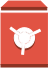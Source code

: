 <?xml version="1.0" encoding="UTF-8"?>
<dia:diagram xmlns:dia="http://www.lysator.liu.se/~alla/dia/">
  <dia:layer name="Fondo" visible="true" active="true">
    <dia:group>
      <dia:group>
        <dia:object type="Standard - Box" version="0" id="O0">
          <dia:attribute name="obj_pos">
            <dia:point val="1.33,1.457"/>
          </dia:attribute>
          <dia:attribute name="obj_bb">
            <dia:rectangle val="1.33,1.457;3.67,4.026"/>
          </dia:attribute>
          <dia:attribute name="elem_corner">
            <dia:point val="1.33,1.457"/>
          </dia:attribute>
          <dia:attribute name="elem_width">
            <dia:real val="2.34"/>
          </dia:attribute>
          <dia:attribute name="elem_height">
            <dia:real val="2.569"/>
          </dia:attribute>
          <dia:attribute name="border_width">
            <dia:real val="0"/>
          </dia:attribute>
          <dia:attribute name="border_color">
            <dia:color val="#e15343"/>
          </dia:attribute>
          <dia:attribute name="inner_color">
            <dia:color val="#e15343"/>
          </dia:attribute>
          <dia:attribute name="show_background">
            <dia:boolean val="true"/>
          </dia:attribute>
        </dia:object>
        <dia:object type="Standard - Polygon" version="0" id="O1">
          <dia:attribute name="obj_pos">
            <dia:point val="3.298,0.85"/>
          </dia:attribute>
          <dia:attribute name="obj_bb">
            <dia:rectangle val="1.361,0.85;3.616,1.171"/>
          </dia:attribute>
          <dia:attribute name="poly_points">
            <dia:point val="3.298,0.85"/>
            <dia:point val="1.704,0.85"/>
            <dia:point val="1.361,1.171"/>
            <dia:point val="1.385,1.171"/>
            <dia:point val="3.616,1.171"/>
          </dia:attribute>
          <dia:attribute name="line_color">
            <dia:color val="#e15343"/>
          </dia:attribute>
          <dia:attribute name="line_width">
            <dia:real val="0"/>
          </dia:attribute>
          <dia:attribute name="inner_color">
            <dia:color val="#e15343"/>
          </dia:attribute>
          <dia:attribute name="show_background">
            <dia:boolean val="true"/>
          </dia:attribute>
        </dia:object>
        <dia:group>
          <dia:object type="Standard - Box" version="0" id="O2">
            <dia:attribute name="obj_pos">
              <dia:point val="1.33,4.026"/>
            </dia:attribute>
            <dia:attribute name="obj_bb">
              <dia:rectangle val="1.33,4.026;3.67,4.15"/>
            </dia:attribute>
            <dia:attribute name="elem_corner">
              <dia:point val="1.33,4.026"/>
            </dia:attribute>
            <dia:attribute name="elem_width">
              <dia:real val="2.34"/>
            </dia:attribute>
            <dia:attribute name="elem_height">
              <dia:real val="0.125"/>
            </dia:attribute>
            <dia:attribute name="border_width">
              <dia:real val="0"/>
            </dia:attribute>
            <dia:attribute name="border_color">
              <dia:color val="#8c3323"/>
            </dia:attribute>
            <dia:attribute name="inner_color">
              <dia:color val="#8c3323"/>
            </dia:attribute>
            <dia:attribute name="show_background">
              <dia:boolean val="true"/>
            </dia:attribute>
          </dia:object>
        </dia:group>
        <dia:group>
          <dia:object type="Standard - Box" version="0" id="O3">
            <dia:attribute name="obj_pos">
              <dia:point val="1.361,1.171"/>
            </dia:attribute>
            <dia:attribute name="obj_bb">
              <dia:rectangle val="1.361,1.171;3.616,1.295"/>
            </dia:attribute>
            <dia:attribute name="elem_corner">
              <dia:point val="1.361,1.171"/>
            </dia:attribute>
            <dia:attribute name="elem_width">
              <dia:real val="2.256"/>
            </dia:attribute>
            <dia:attribute name="elem_height">
              <dia:real val="0.125"/>
            </dia:attribute>
            <dia:attribute name="border_width">
              <dia:real val="0"/>
            </dia:attribute>
            <dia:attribute name="border_color">
              <dia:color val="#8c3323"/>
            </dia:attribute>
            <dia:attribute name="inner_color">
              <dia:color val="#8c3323"/>
            </dia:attribute>
            <dia:attribute name="show_background">
              <dia:boolean val="true"/>
            </dia:attribute>
          </dia:object>
        </dia:group>
      </dia:group>
      <dia:group>
        <dia:object type="Standard - Beziergon" version="0" id="O4">
          <dia:attribute name="obj_pos">
            <dia:point val="2.31,2.537"/>
          </dia:attribute>
          <dia:attribute name="obj_bb">
            <dia:rectangle val="2.151,2.284;2.907,2.572"/>
          </dia:attribute>
          <dia:attribute name="bez_points">
            <dia:point val="2.31,2.537"/>
            <dia:point val="2.365,2.497"/>
            <dia:point val="2.431,2.475"/>
            <dia:point val="2.5,2.475"/>
            <dia:point val="2.588,2.475"/>
            <dia:point val="2.67,2.51"/>
            <dia:point val="2.73,2.572"/>
            <dia:point val="2.907,2.488"/>
            <dia:point val="2.73,2.572"/>
            <dia:point val="2.907,2.488"/>
            <dia:point val="2.907,2.388"/>
            <dia:point val="2.907,2.488"/>
            <dia:point val="2.907,2.388"/>
            <dia:point val="2.907,2.388"/>
            <dia:point val="2.639,2.284"/>
            <dia:point val="2.5,2.284"/>
            <dia:point val="2.387,2.284"/>
            <dia:point val="2.151,2.323"/>
            <dia:point val="2.151,2.323"/>
            <dia:point val="2.151,2.423"/>
            <dia:point val="2.151,2.323"/>
            <dia:point val="2.151,2.423"/>
            <dia:point val="2.31,2.537"/>
            <dia:point val="2.151,2.423"/>
          </dia:attribute>
          <dia:attribute name="corner_types">
            <dia:enum val="-1525258600"/>
            <dia:enum val="0"/>
            <dia:enum val="0"/>
            <dia:enum val="0"/>
            <dia:enum val="0"/>
            <dia:enum val="0"/>
            <dia:enum val="0"/>
            <dia:enum val="0"/>
            <dia:enum val="0"/>
          </dia:attribute>
          <dia:attribute name="line_color">
            <dia:color val="#8c3323"/>
          </dia:attribute>
          <dia:attribute name="line_width">
            <dia:real val="0"/>
          </dia:attribute>
          <dia:attribute name="inner_color">
            <dia:color val="#8c3323"/>
          </dia:attribute>
          <dia:attribute name="show_background">
            <dia:boolean val="true"/>
          </dia:attribute>
        </dia:object>
        <dia:object type="Standard - Beziergon" version="0" id="O5">
          <dia:attribute name="obj_pos">
            <dia:point val="2.818,2.752"/>
          </dia:attribute>
          <dia:attribute name="obj_bb">
            <dia:rectangle val="2.544,2.569;3.018,3.298"/>
          </dia:attribute>
          <dia:attribute name="bez_points">
            <dia:point val="2.818,2.752"/>
            <dia:point val="2.82,2.767"/>
            <dia:point val="2.821,2.781"/>
            <dia:point val="2.821,2.795"/>
            <dia:point val="2.821,2.951"/>
            <dia:point val="2.693,3.17"/>
            <dia:point val="2.544,3.198"/>
            <dia:point val="2.544,3.298"/>
            <dia:point val="2.544,3.198"/>
            <dia:point val="2.544,3.298"/>
            <dia:point val="2.804,3.276"/>
            <dia:point val="3.018,3.046"/>
            <dia:point val="3.018,2.78"/>
            <dia:point val="3.018,2.737"/>
            <dia:point val="3.003,2.608"/>
            <dia:point val="2.993,2.569"/>
            <dia:point val="2.818,2.752"/>
            <dia:point val="2.993,2.569"/>
          </dia:attribute>
          <dia:attribute name="corner_types">
            <dia:enum val="-1525258600"/>
            <dia:enum val="0"/>
            <dia:enum val="0"/>
            <dia:enum val="0"/>
            <dia:enum val="0"/>
            <dia:enum val="0"/>
            <dia:enum val="0"/>
          </dia:attribute>
          <dia:attribute name="line_color">
            <dia:color val="#8c3323"/>
          </dia:attribute>
          <dia:attribute name="line_width">
            <dia:real val="0"/>
          </dia:attribute>
          <dia:attribute name="inner_color">
            <dia:color val="#8c3323"/>
          </dia:attribute>
          <dia:attribute name="show_background">
            <dia:boolean val="true"/>
          </dia:attribute>
        </dia:object>
        <dia:object type="Standard - Beziergon" version="0" id="O6">
          <dia:attribute name="obj_pos">
            <dia:point val="2.362,3.085"/>
          </dia:attribute>
          <dia:attribute name="obj_bb">
            <dia:rectangle val="1.987,2.486;2.362,3.276"/>
          </dia:attribute>
          <dia:attribute name="bez_points">
            <dia:point val="2.362,3.085"/>
            <dia:point val="2.362,2.985"/>
            <dia:point val="2.362,3.085"/>
            <dia:point val="2.362,2.985"/>
            <dia:point val="2.362,2.985"/>
            <dia:point val="2.321,3.0"/>
            <dia:point val="2.296,2.984"/>
            <dia:point val="2.242,2.948"/>
            <dia:point val="2.179,2.856"/>
            <dia:point val="2.179,2.795"/>
            <dia:point val="2.179,2.763"/>
            <dia:point val="2.184,2.731"/>
            <dia:point val="2.194,2.7"/>
            <dia:point val="2.194,2.6"/>
            <dia:point val="2.194,2.7"/>
            <dia:point val="2.194,2.6"/>
            <dia:point val="2.035,2.486"/>
            <dia:point val="2.194,2.6"/>
            <dia:point val="2.035,2.486"/>
            <dia:point val="1.984,2.631"/>
            <dia:point val="1.988,2.707"/>
            <dia:point val="1.988,2.78"/>
            <dia:point val="1.988,3.007"/>
            <dia:point val="2.14,3.211"/>
            <dia:point val="2.345,3.276"/>
            <dia:point val="2.362,3.085"/>
            <dia:point val="2.345,3.276"/>
          </dia:attribute>
          <dia:attribute name="corner_types">
            <dia:enum val="-1525258600"/>
            <dia:enum val="0"/>
            <dia:enum val="0"/>
            <dia:enum val="0"/>
            <dia:enum val="0"/>
            <dia:enum val="0"/>
            <dia:enum val="0"/>
            <dia:enum val="0"/>
            <dia:enum val="0"/>
            <dia:enum val="0"/>
          </dia:attribute>
          <dia:attribute name="line_color">
            <dia:color val="#8c3323"/>
          </dia:attribute>
          <dia:attribute name="line_width">
            <dia:real val="0"/>
          </dia:attribute>
          <dia:attribute name="inner_color">
            <dia:color val="#8c3323"/>
          </dia:attribute>
          <dia:attribute name="show_background">
            <dia:boolean val="true"/>
          </dia:attribute>
        </dia:object>
      </dia:group>
      <dia:object type="Standard - Beziergon" version="0" id="O7">
        <dia:attribute name="obj_pos">
          <dia:point val="3.305,2.358"/>
        </dia:attribute>
        <dia:attribute name="obj_bb">
          <dia:rectangle val="1.781,2.159;3.305,3.518"/>
        </dia:attribute>
        <dia:attribute name="bez_points">
          <dia:point val="3.305,2.358"/>
          <dia:point val="3.262,2.267"/>
          <dia:point val="3.305,2.358"/>
          <dia:point val="3.262,2.267"/>
          <dia:point val="2.713,2.53"/>
          <dia:point val="3.262,2.267"/>
          <dia:point val="2.713,2.53"/>
          <dia:point val="2.664,2.464"/>
          <dia:point val="2.585,2.421"/>
          <dia:point val="2.496,2.421"/>
          <dia:point val="2.423,2.421"/>
          <dia:point val="2.357,2.45"/>
          <dia:point val="2.308,2.497"/>
          <dia:point val="1.839,2.159"/>
          <dia:point val="2.308,2.497"/>
          <dia:point val="1.839,2.159"/>
          <dia:point val="1.781,2.24"/>
          <dia:point val="1.839,2.159"/>
          <dia:point val="1.781,2.24"/>
          <dia:point val="2.25,2.579"/>
          <dia:point val="1.781,2.24"/>
          <dia:point val="2.25,2.579"/>
          <dia:point val="2.234,2.613"/>
          <dia:point val="2.225,2.651"/>
          <dia:point val="2.225,2.692"/>
          <dia:point val="2.225,2.812"/>
          <dia:point val="2.303,2.913"/>
          <dia:point val="2.411,2.949"/>
          <dia:point val="2.361,3.509"/>
          <dia:point val="2.411,2.949"/>
          <dia:point val="2.361,3.509"/>
          <dia:point val="2.461,3.518"/>
          <dia:point val="2.361,3.509"/>
          <dia:point val="2.461,3.518"/>
          <dia:point val="2.511,2.962"/>
          <dia:point val="2.461,3.518"/>
          <dia:point val="2.511,2.962"/>
          <dia:point val="2.653,2.954"/>
          <dia:point val="2.767,2.836"/>
          <dia:point val="2.767,2.692"/>
          <dia:point val="2.767,2.667"/>
          <dia:point val="2.763,2.643"/>
          <dia:point val="2.757,2.62"/>
          <dia:point val="3.305,2.358"/>
          <dia:point val="2.757,2.62"/>
        </dia:attribute>
        <dia:attribute name="corner_types">
          <dia:enum val="-1525258568"/>
          <dia:enum val="0"/>
          <dia:enum val="0"/>
          <dia:enum val="0"/>
          <dia:enum val="0"/>
          <dia:enum val="0"/>
          <dia:enum val="0"/>
          <dia:enum val="0"/>
          <dia:enum val="0"/>
          <dia:enum val="0"/>
          <dia:enum val="0"/>
          <dia:enum val="0"/>
          <dia:enum val="0"/>
          <dia:enum val="0"/>
          <dia:enum val="0"/>
          <dia:enum val="0"/>
        </dia:attribute>
        <dia:attribute name="line_color">
          <dia:color val="#ffffff"/>
        </dia:attribute>
        <dia:attribute name="line_width">
          <dia:real val="0"/>
        </dia:attribute>
        <dia:attribute name="show_background">
          <dia:boolean val="true"/>
        </dia:attribute>
      </dia:object>
      <dia:group>
        <dia:object type="Standard - Beziergon" version="0" id="O8">
          <dia:attribute name="obj_pos">
            <dia:point val="2.31,2.437"/>
          </dia:attribute>
          <dia:attribute name="obj_bb">
            <dia:rectangle val="2.151,2.184;2.907,2.473"/>
          </dia:attribute>
          <dia:attribute name="bez_points">
            <dia:point val="2.31,2.437"/>
            <dia:point val="2.365,2.397"/>
            <dia:point val="2.431,2.375"/>
            <dia:point val="2.5,2.375"/>
            <dia:point val="2.588,2.375"/>
            <dia:point val="2.67,2.41"/>
            <dia:point val="2.73,2.473"/>
            <dia:point val="2.907,2.388"/>
            <dia:point val="2.73,2.473"/>
            <dia:point val="2.907,2.388"/>
            <dia:point val="2.814,2.264"/>
            <dia:point val="2.667,2.184"/>
            <dia:point val="2.5,2.184"/>
            <dia:point val="2.365,2.184"/>
            <dia:point val="2.242,2.237"/>
            <dia:point val="2.151,2.323"/>
            <dia:point val="2.31,2.437"/>
            <dia:point val="2.151,2.323"/>
          </dia:attribute>
          <dia:attribute name="corner_types">
            <dia:enum val="-1525258632"/>
            <dia:enum val="0"/>
            <dia:enum val="0"/>
            <dia:enum val="0"/>
            <dia:enum val="0"/>
            <dia:enum val="0"/>
            <dia:enum val="0"/>
          </dia:attribute>
          <dia:attribute name="line_color">
            <dia:color val="#ffffff"/>
          </dia:attribute>
          <dia:attribute name="line_width">
            <dia:real val="0"/>
          </dia:attribute>
          <dia:attribute name="show_background">
            <dia:boolean val="true"/>
          </dia:attribute>
        </dia:object>
        <dia:object type="Standard - Beziergon" version="0" id="O9">
          <dia:attribute name="obj_pos">
            <dia:point val="2.818,2.652"/>
          </dia:attribute>
          <dia:attribute name="obj_bb">
            <dia:rectangle val="2.544,2.569;3.008,3.198"/>
          </dia:attribute>
          <dia:attribute name="bez_points">
            <dia:point val="2.818,2.652"/>
            <dia:point val="2.82,2.667"/>
            <dia:point val="2.821,2.681"/>
            <dia:point val="2.821,2.695"/>
            <dia:point val="2.821,2.851"/>
            <dia:point val="2.71,2.982"/>
            <dia:point val="2.561,3.01"/>
            <dia:point val="2.544,3.198"/>
            <dia:point val="2.561,3.01"/>
            <dia:point val="2.544,3.198"/>
            <dia:point val="2.804,3.176"/>
            <dia:point val="3.008,2.958"/>
            <dia:point val="3.008,2.692"/>
            <dia:point val="3.008,2.649"/>
            <dia:point val="3.003,2.608"/>
            <dia:point val="2.993,2.569"/>
            <dia:point val="2.818,2.652"/>
            <dia:point val="2.993,2.569"/>
          </dia:attribute>
          <dia:attribute name="corner_types">
            <dia:enum val="-1525258632"/>
            <dia:enum val="0"/>
            <dia:enum val="0"/>
            <dia:enum val="0"/>
            <dia:enum val="0"/>
            <dia:enum val="0"/>
            <dia:enum val="0"/>
          </dia:attribute>
          <dia:attribute name="line_color">
            <dia:color val="#ffffff"/>
          </dia:attribute>
          <dia:attribute name="line_width">
            <dia:real val="0"/>
          </dia:attribute>
          <dia:attribute name="show_background">
            <dia:boolean val="true"/>
          </dia:attribute>
        </dia:object>
        <dia:object type="Standard - Beziergon" version="0" id="O10">
          <dia:attribute name="obj_pos">
            <dia:point val="2.362,2.985"/>
          </dia:attribute>
          <dia:attribute name="obj_bb">
            <dia:rectangle val="1.992,2.486;2.362,3.176"/>
          </dia:attribute>
          <dia:attribute name="bez_points">
            <dia:point val="2.362,2.985"/>
            <dia:point val="2.251,2.933"/>
            <dia:point val="2.179,2.821"/>
            <dia:point val="2.179,2.695"/>
            <dia:point val="2.179,2.663"/>
            <dia:point val="2.184,2.631"/>
            <dia:point val="2.194,2.6"/>
            <dia:point val="2.035,2.486"/>
            <dia:point val="2.194,2.6"/>
            <dia:point val="2.035,2.486"/>
            <dia:point val="2.007,2.549"/>
            <dia:point val="1.992,2.619"/>
            <dia:point val="1.992,2.692"/>
            <dia:point val="1.992,2.919"/>
            <dia:point val="2.14,3.111"/>
            <dia:point val="2.345,3.176"/>
            <dia:point val="2.362,2.985"/>
            <dia:point val="2.345,3.176"/>
          </dia:attribute>
          <dia:attribute name="corner_types">
            <dia:enum val="-1525258584"/>
            <dia:enum val="0"/>
            <dia:enum val="0"/>
            <dia:enum val="0"/>
            <dia:enum val="0"/>
            <dia:enum val="0"/>
            <dia:enum val="0"/>
          </dia:attribute>
          <dia:attribute name="line_color">
            <dia:color val="#ffffff"/>
          </dia:attribute>
          <dia:attribute name="line_width">
            <dia:real val="0"/>
          </dia:attribute>
          <dia:attribute name="show_background">
            <dia:boolean val="true"/>
          </dia:attribute>
        </dia:object>
      </dia:group>
    </dia:group>
  </dia:layer>
</dia:diagram>
